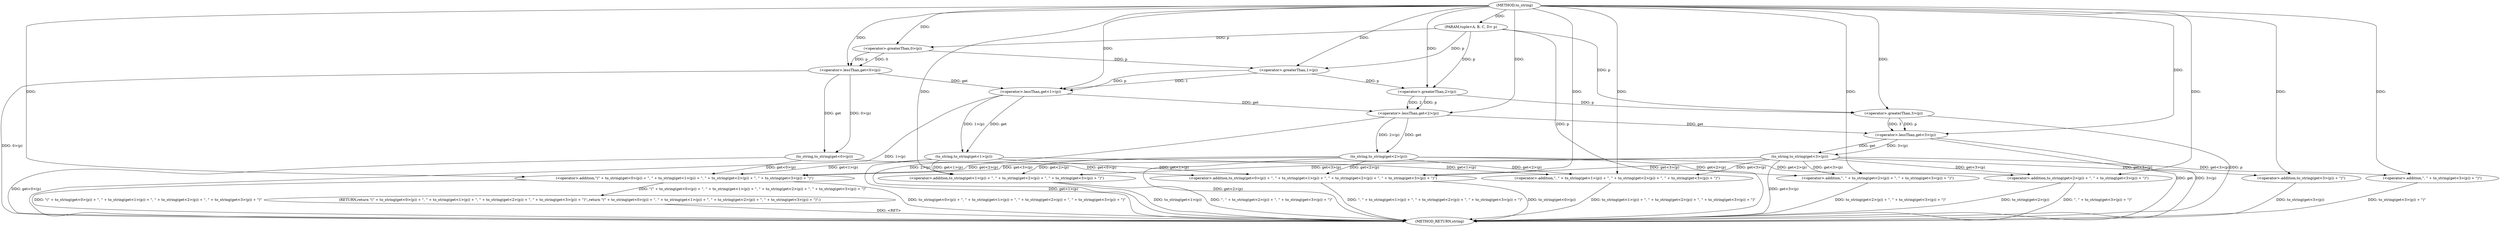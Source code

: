 digraph "to_string" {  
"1000320" [label = "(METHOD,to_string)" ]
"1000361" [label = "(METHOD_RETURN,string)" ]
"1000321" [label = "(PARAM,tuple<A, B, C, D> p)" ]
"1000323" [label = "(RETURN,return \"(\" + to_string(get<0>(p)) + \", \" + to_string(get<1>(p)) + \", \" + to_string(get<2>(p)) + \", \" + to_string(get<3>(p)) + \")\";,return \"(\" + to_string(get<0>(p)) + \", \" + to_string(get<1>(p)) + \", \" + to_string(get<2>(p)) + \", \" + to_string(get<3>(p)) + \")\";)" ]
"1000324" [label = "(<operator>.addition,\"(\" + to_string(get<0>(p)) + \", \" + to_string(get<1>(p)) + \", \" + to_string(get<2>(p)) + \", \" + to_string(get<3>(p)) + \")\")" ]
"1000326" [label = "(<operator>.addition,to_string(get<0>(p)) + \", \" + to_string(get<1>(p)) + \", \" + to_string(get<2>(p)) + \", \" + to_string(get<3>(p)) + \")\")" ]
"1000327" [label = "(to_string,to_string(get<0>(p)))" ]
"1000333" [label = "(<operator>.addition,\", \" + to_string(get<1>(p)) + \", \" + to_string(get<2>(p)) + \", \" + to_string(get<3>(p)) + \")\")" ]
"1000328" [label = "(<operator>.lessThan,get<0>(p))" ]
"1000335" [label = "(<operator>.addition,to_string(get<1>(p)) + \", \" + to_string(get<2>(p)) + \", \" + to_string(get<3>(p)) + \")\")" ]
"1000330" [label = "(<operator>.greaterThan,0>(p))" ]
"1000336" [label = "(to_string,to_string(get<1>(p)))" ]
"1000342" [label = "(<operator>.addition,\", \" + to_string(get<2>(p)) + \", \" + to_string(get<3>(p)) + \")\")" ]
"1000337" [label = "(<operator>.lessThan,get<1>(p))" ]
"1000344" [label = "(<operator>.addition,to_string(get<2>(p)) + \", \" + to_string(get<3>(p)) + \")\")" ]
"1000339" [label = "(<operator>.greaterThan,1>(p))" ]
"1000345" [label = "(to_string,to_string(get<2>(p)))" ]
"1000351" [label = "(<operator>.addition,\", \" + to_string(get<3>(p)) + \")\")" ]
"1000346" [label = "(<operator>.lessThan,get<2>(p))" ]
"1000353" [label = "(<operator>.addition,to_string(get<3>(p)) + \")\")" ]
"1000348" [label = "(<operator>.greaterThan,2>(p))" ]
"1000354" [label = "(to_string,to_string(get<3>(p)))" ]
"1000355" [label = "(<operator>.lessThan,get<3>(p))" ]
"1000357" [label = "(<operator>.greaterThan,3>(p))" ]
  "1000321" -> "1000361"  [ label = "DDG: p"] 
  "1000328" -> "1000361"  [ label = "DDG: 0>(p)"] 
  "1000327" -> "1000361"  [ label = "DDG: get<0>(p)"] 
  "1000326" -> "1000361"  [ label = "DDG: to_string(get<0>(p))"] 
  "1000337" -> "1000361"  [ label = "DDG: 1>(p)"] 
  "1000336" -> "1000361"  [ label = "DDG: get<1>(p)"] 
  "1000335" -> "1000361"  [ label = "DDG: to_string(get<1>(p))"] 
  "1000346" -> "1000361"  [ label = "DDG: 2>(p)"] 
  "1000345" -> "1000361"  [ label = "DDG: get<2>(p)"] 
  "1000344" -> "1000361"  [ label = "DDG: to_string(get<2>(p))"] 
  "1000355" -> "1000361"  [ label = "DDG: get"] 
  "1000357" -> "1000361"  [ label = "DDG: p"] 
  "1000355" -> "1000361"  [ label = "DDG: 3>(p)"] 
  "1000354" -> "1000361"  [ label = "DDG: get<3>(p)"] 
  "1000353" -> "1000361"  [ label = "DDG: to_string(get<3>(p))"] 
  "1000351" -> "1000361"  [ label = "DDG: to_string(get<3>(p)) + \")\""] 
  "1000344" -> "1000361"  [ label = "DDG: \", \" + to_string(get<3>(p)) + \")\""] 
  "1000342" -> "1000361"  [ label = "DDG: to_string(get<2>(p)) + \", \" + to_string(get<3>(p)) + \")\""] 
  "1000335" -> "1000361"  [ label = "DDG: \", \" + to_string(get<2>(p)) + \", \" + to_string(get<3>(p)) + \")\""] 
  "1000333" -> "1000361"  [ label = "DDG: to_string(get<1>(p)) + \", \" + to_string(get<2>(p)) + \", \" + to_string(get<3>(p)) + \")\""] 
  "1000326" -> "1000361"  [ label = "DDG: \", \" + to_string(get<1>(p)) + \", \" + to_string(get<2>(p)) + \", \" + to_string(get<3>(p)) + \")\""] 
  "1000324" -> "1000361"  [ label = "DDG: to_string(get<0>(p)) + \", \" + to_string(get<1>(p)) + \", \" + to_string(get<2>(p)) + \", \" + to_string(get<3>(p)) + \")\""] 
  "1000324" -> "1000361"  [ label = "DDG: \"(\" + to_string(get<0>(p)) + \", \" + to_string(get<1>(p)) + \", \" + to_string(get<2>(p)) + \", \" + to_string(get<3>(p)) + \")\""] 
  "1000323" -> "1000361"  [ label = "DDG: <RET>"] 
  "1000320" -> "1000321"  [ label = "DDG: "] 
  "1000324" -> "1000323"  [ label = "DDG: \"(\" + to_string(get<0>(p)) + \", \" + to_string(get<1>(p)) + \", \" + to_string(get<2>(p)) + \", \" + to_string(get<3>(p)) + \")\""] 
  "1000320" -> "1000324"  [ label = "DDG: "] 
  "1000336" -> "1000324"  [ label = "DDG: get<1>(p)"] 
  "1000345" -> "1000324"  [ label = "DDG: get<2>(p)"] 
  "1000354" -> "1000324"  [ label = "DDG: get<3>(p)"] 
  "1000327" -> "1000324"  [ label = "DDG: get<0>(p)"] 
  "1000327" -> "1000326"  [ label = "DDG: get<0>(p)"] 
  "1000336" -> "1000326"  [ label = "DDG: get<1>(p)"] 
  "1000345" -> "1000326"  [ label = "DDG: get<2>(p)"] 
  "1000320" -> "1000326"  [ label = "DDG: "] 
  "1000354" -> "1000326"  [ label = "DDG: get<3>(p)"] 
  "1000328" -> "1000327"  [ label = "DDG: get"] 
  "1000328" -> "1000327"  [ label = "DDG: 0>(p)"] 
  "1000320" -> "1000333"  [ label = "DDG: "] 
  "1000336" -> "1000333"  [ label = "DDG: get<1>(p)"] 
  "1000345" -> "1000333"  [ label = "DDG: get<2>(p)"] 
  "1000354" -> "1000333"  [ label = "DDG: get<3>(p)"] 
  "1000320" -> "1000328"  [ label = "DDG: "] 
  "1000330" -> "1000328"  [ label = "DDG: 0"] 
  "1000330" -> "1000328"  [ label = "DDG: p"] 
  "1000336" -> "1000335"  [ label = "DDG: get<1>(p)"] 
  "1000345" -> "1000335"  [ label = "DDG: get<2>(p)"] 
  "1000320" -> "1000335"  [ label = "DDG: "] 
  "1000354" -> "1000335"  [ label = "DDG: get<3>(p)"] 
  "1000320" -> "1000330"  [ label = "DDG: "] 
  "1000321" -> "1000330"  [ label = "DDG: p"] 
  "1000337" -> "1000336"  [ label = "DDG: 1>(p)"] 
  "1000337" -> "1000336"  [ label = "DDG: get"] 
  "1000320" -> "1000342"  [ label = "DDG: "] 
  "1000345" -> "1000342"  [ label = "DDG: get<2>(p)"] 
  "1000354" -> "1000342"  [ label = "DDG: get<3>(p)"] 
  "1000328" -> "1000337"  [ label = "DDG: get"] 
  "1000320" -> "1000337"  [ label = "DDG: "] 
  "1000339" -> "1000337"  [ label = "DDG: p"] 
  "1000339" -> "1000337"  [ label = "DDG: 1"] 
  "1000345" -> "1000344"  [ label = "DDG: get<2>(p)"] 
  "1000320" -> "1000344"  [ label = "DDG: "] 
  "1000354" -> "1000344"  [ label = "DDG: get<3>(p)"] 
  "1000320" -> "1000339"  [ label = "DDG: "] 
  "1000330" -> "1000339"  [ label = "DDG: p"] 
  "1000321" -> "1000339"  [ label = "DDG: p"] 
  "1000346" -> "1000345"  [ label = "DDG: get"] 
  "1000346" -> "1000345"  [ label = "DDG: 2>(p)"] 
  "1000320" -> "1000351"  [ label = "DDG: "] 
  "1000354" -> "1000351"  [ label = "DDG: get<3>(p)"] 
  "1000337" -> "1000346"  [ label = "DDG: get"] 
  "1000320" -> "1000346"  [ label = "DDG: "] 
  "1000348" -> "1000346"  [ label = "DDG: 2"] 
  "1000348" -> "1000346"  [ label = "DDG: p"] 
  "1000354" -> "1000353"  [ label = "DDG: get<3>(p)"] 
  "1000320" -> "1000353"  [ label = "DDG: "] 
  "1000320" -> "1000348"  [ label = "DDG: "] 
  "1000339" -> "1000348"  [ label = "DDG: p"] 
  "1000321" -> "1000348"  [ label = "DDG: p"] 
  "1000355" -> "1000354"  [ label = "DDG: get"] 
  "1000355" -> "1000354"  [ label = "DDG: 3>(p)"] 
  "1000346" -> "1000355"  [ label = "DDG: get"] 
  "1000320" -> "1000355"  [ label = "DDG: "] 
  "1000357" -> "1000355"  [ label = "DDG: p"] 
  "1000357" -> "1000355"  [ label = "DDG: 3"] 
  "1000320" -> "1000357"  [ label = "DDG: "] 
  "1000348" -> "1000357"  [ label = "DDG: p"] 
  "1000321" -> "1000357"  [ label = "DDG: p"] 
}
